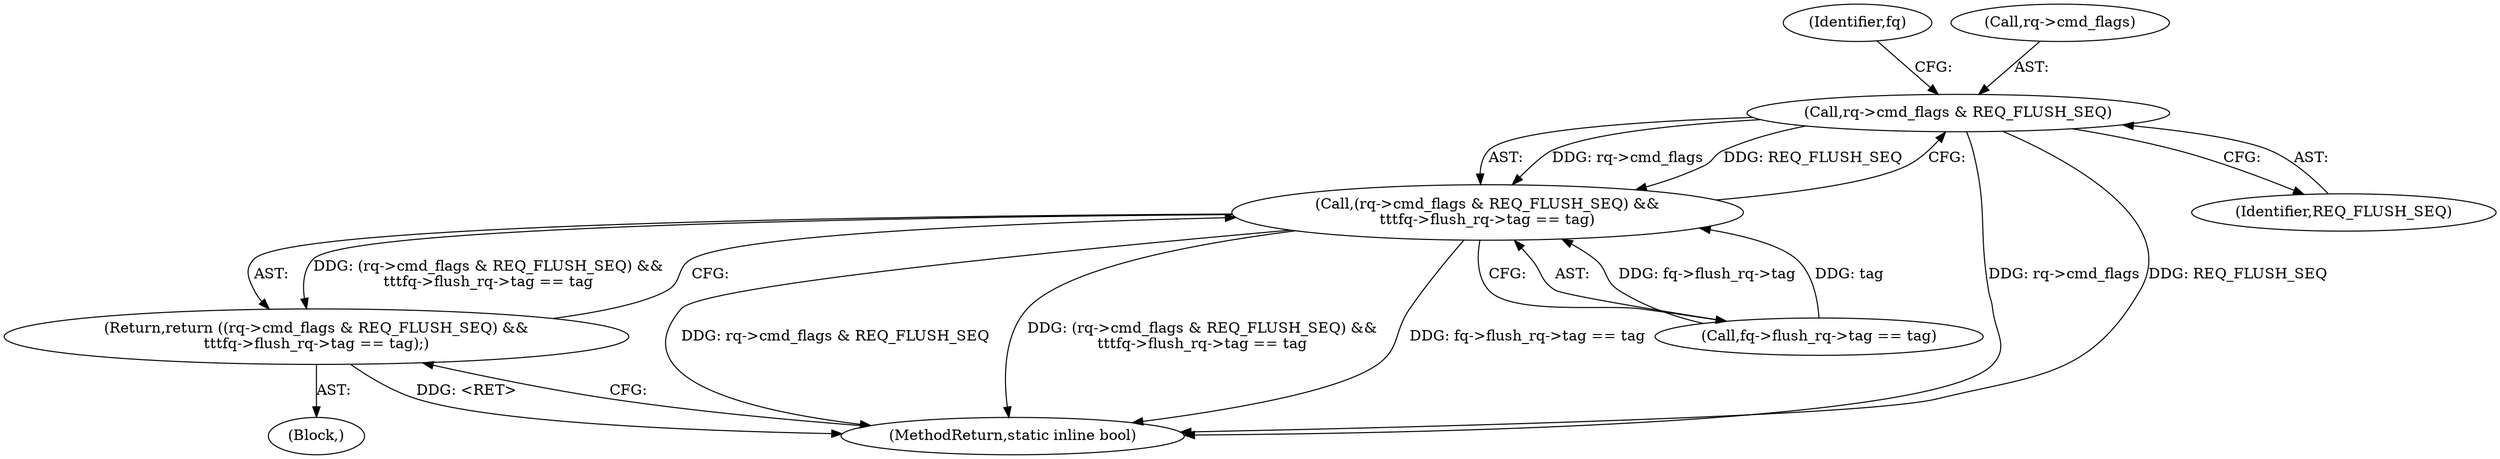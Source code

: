 digraph "1_linux_0048b4837affd153897ed1222283492070027aa9_4@pointer" {
"1000107" [label="(Call,rq->cmd_flags & REQ_FLUSH_SEQ)"];
"1000106" [label="(Call,(rq->cmd_flags & REQ_FLUSH_SEQ) &&\n\t\t\tfq->flush_rq->tag == tag)"];
"1000105" [label="(Return,return ((rq->cmd_flags & REQ_FLUSH_SEQ) &&\n\t\t\tfq->flush_rq->tag == tag);)"];
"1000115" [label="(Identifier,fq)"];
"1000106" [label="(Call,(rq->cmd_flags & REQ_FLUSH_SEQ) &&\n\t\t\tfq->flush_rq->tag == tag)"];
"1000119" [label="(MethodReturn,static inline bool)"];
"1000111" [label="(Identifier,REQ_FLUSH_SEQ)"];
"1000108" [label="(Call,rq->cmd_flags)"];
"1000112" [label="(Call,fq->flush_rq->tag == tag)"];
"1000107" [label="(Call,rq->cmd_flags & REQ_FLUSH_SEQ)"];
"1000105" [label="(Return,return ((rq->cmd_flags & REQ_FLUSH_SEQ) &&\n\t\t\tfq->flush_rq->tag == tag);)"];
"1000104" [label="(Block,)"];
"1000107" -> "1000106"  [label="AST: "];
"1000107" -> "1000111"  [label="CFG: "];
"1000108" -> "1000107"  [label="AST: "];
"1000111" -> "1000107"  [label="AST: "];
"1000115" -> "1000107"  [label="CFG: "];
"1000106" -> "1000107"  [label="CFG: "];
"1000107" -> "1000119"  [label="DDG: rq->cmd_flags"];
"1000107" -> "1000119"  [label="DDG: REQ_FLUSH_SEQ"];
"1000107" -> "1000106"  [label="DDG: rq->cmd_flags"];
"1000107" -> "1000106"  [label="DDG: REQ_FLUSH_SEQ"];
"1000106" -> "1000105"  [label="AST: "];
"1000106" -> "1000112"  [label="CFG: "];
"1000112" -> "1000106"  [label="AST: "];
"1000105" -> "1000106"  [label="CFG: "];
"1000106" -> "1000119"  [label="DDG: rq->cmd_flags & REQ_FLUSH_SEQ"];
"1000106" -> "1000119"  [label="DDG: (rq->cmd_flags & REQ_FLUSH_SEQ) &&\n\t\t\tfq->flush_rq->tag == tag"];
"1000106" -> "1000119"  [label="DDG: fq->flush_rq->tag == tag"];
"1000106" -> "1000105"  [label="DDG: (rq->cmd_flags & REQ_FLUSH_SEQ) &&\n\t\t\tfq->flush_rq->tag == tag"];
"1000112" -> "1000106"  [label="DDG: fq->flush_rq->tag"];
"1000112" -> "1000106"  [label="DDG: tag"];
"1000105" -> "1000104"  [label="AST: "];
"1000119" -> "1000105"  [label="CFG: "];
"1000105" -> "1000119"  [label="DDG: <RET>"];
}
